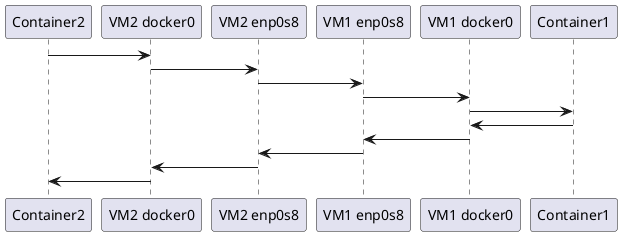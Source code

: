 @startuml

participant "Container2" as C2
participant "VM2 docker0" as D2
participant "VM2 enp0s8" as E2
participant "VM1 enp0s8" as E1
participant "VM1 docker0" as D1
participant "Container1" as C1

C2 -> D2
D2 -> E2
E2 -> E1
E1 -> D1
D1 -> C1
C1 -> D1
D1 -> E1
E1 -> E2
E2 -> D2
D2 -> C2

@enduml